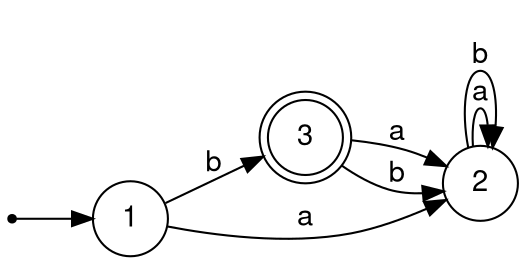 digraph finite_state_machine {
	fontname="Helvetica,Arial,sans-serif"
	node [fontname="Helvetica,Arial,sans-serif"]
	edge [fontname="Helvetica,Arial,sans-serif"]
	rankdir=LR;
	node [shape = circle]; 1;
	node [shape = doublecircle]; 3;
	node [shape = circle];
	1 -> 2 [label = "a"];
	1 -> 3 [label = "b"];
	2 -> 2 [label = "a"];
	2 -> 2 [label = "b"];
	3 -> 2 [label = "a"];
	3 -> 2 [label = "b"];
	nowhere [shape=point];	nowhere -> 1;}